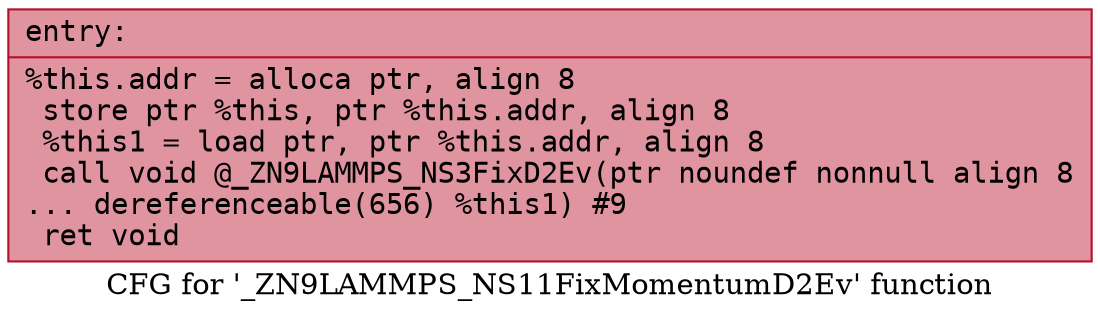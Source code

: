 digraph "CFG for '_ZN9LAMMPS_NS11FixMomentumD2Ev' function" {
	label="CFG for '_ZN9LAMMPS_NS11FixMomentumD2Ev' function";

	Node0x55dfed259160 [shape=record,color="#b70d28ff", style=filled, fillcolor="#b70d2870" fontname="Courier",label="{entry:\l|  %this.addr = alloca ptr, align 8\l  store ptr %this, ptr %this.addr, align 8\l  %this1 = load ptr, ptr %this.addr, align 8\l  call void @_ZN9LAMMPS_NS3FixD2Ev(ptr noundef nonnull align 8\l... dereferenceable(656) %this1) #9\l  ret void\l}"];
}

